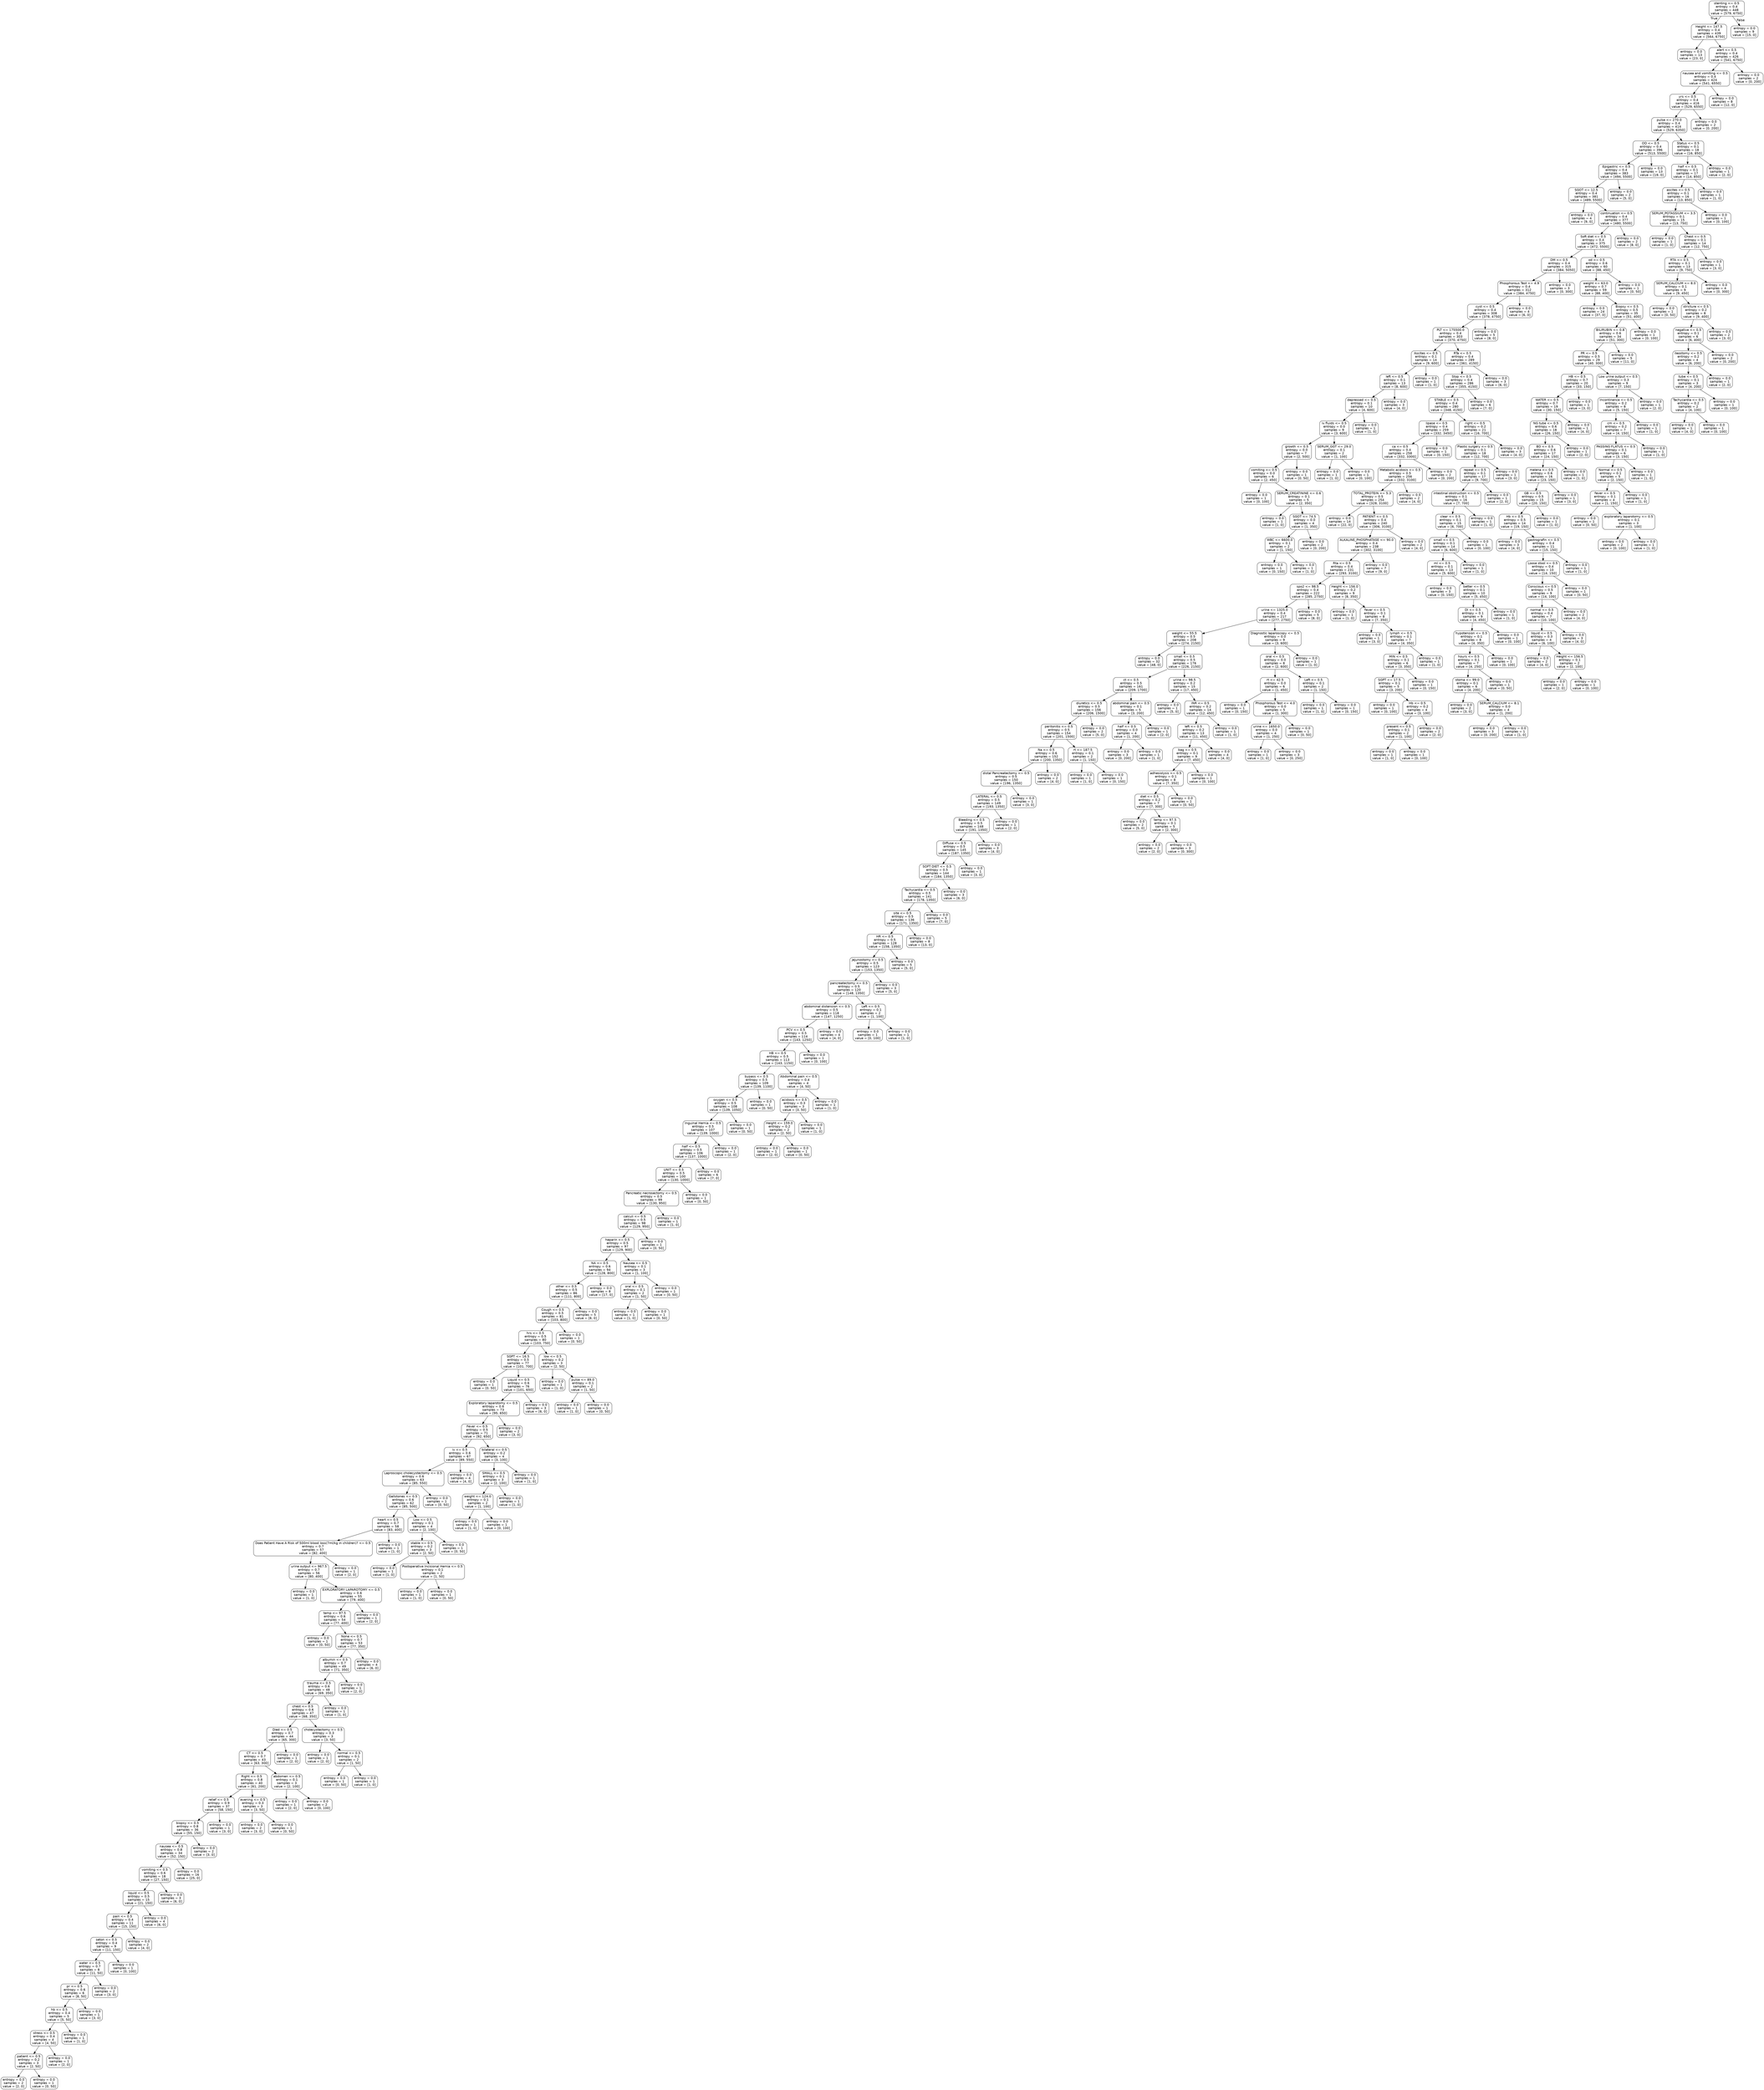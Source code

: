 digraph Tree {
node [shape=box, style="rounded", color="black", fontname=helvetica] ;
edge [fontname=helvetica] ;
0 [label="stenting <= 0.5\nentropy = 0.4\nsamples = 448\nvalue = [579, 6750]"] ;
1 [label="Height <= 147.5\nentropy = 0.4\nsamples = 439\nvalue = [564, 6750]"] ;
0 -> 1 [labeldistance=2.5, labelangle=45, headlabel="True"] ;
2 [label="entropy = 0.0\nsamples = 13\nvalue = [23, 0]"] ;
1 -> 2 ;
3 [label="alert <= 0.5\nentropy = 0.4\nsamples = 426\nvalue = [541, 6750]"] ;
1 -> 3 ;
4 [label="nausea and vomiting <= 0.5\nentropy = 0.4\nsamples = 424\nvalue = [541, 6550]"] ;
3 -> 4 ;
5 [label="yrs <= 0.5\nentropy = 0.4\nsamples = 416\nvalue = [529, 6550]"] ;
4 -> 5 ;
6 [label="pulse <= 270.0\nentropy = 0.4\nsamples = 414\nvalue = [529, 6350]"] ;
5 -> 6 ;
7 [label="OD <= 0.5\nentropy = 0.4\nsamples = 396\nvalue = [513, 5500]"] ;
6 -> 7 ;
8 [label="Epigastric <= 0.5\nentropy = 0.4\nsamples = 383\nvalue = [494, 5500]"] ;
7 -> 8 ;
9 [label="SGOT <= 12.5\nentropy = 0.4\nsamples = 381\nvalue = [489, 5500]"] ;
8 -> 9 ;
10 [label="entropy = 0.0\nsamples = 4\nvalue = [9, 0]"] ;
9 -> 10 ;
11 [label="continuation <= 0.5\nentropy = 0.4\nsamples = 377\nvalue = [480, 5500]"] ;
9 -> 11 ;
12 [label="Soft diet <= 0.5\nentropy = 0.4\nsamples = 375\nvalue = [472, 5500]"] ;
11 -> 12 ;
13 [label="DM <= 0.5\nentropy = 0.4\nsamples = 315\nvalue = [384, 5050]"] ;
12 -> 13 ;
14 [label="Phosphorous Test <= 4.9\nentropy = 0.4\nsamples = 312\nvalue = [384, 4750]"] ;
13 -> 14 ;
15 [label="cyst <= 0.5\nentropy = 0.4\nsamples = 308\nvalue = [378, 4750]"] ;
14 -> 15 ;
16 [label="PLT <= 175500.0\nentropy = 0.4\nsamples = 303\nvalue = [370, 4750]"] ;
15 -> 16 ;
17 [label="Ascites <= 0.5\nentropy = 0.1\nsamples = 14\nvalue = [9, 600]"] ;
16 -> 17 ;
18 [label="left <= 0.5\nentropy = 0.1\nsamples = 13\nvalue = [8, 600]"] ;
17 -> 18 ;
19 [label="depressed <= 0.5\nentropy = 0.1\nsamples = 10\nvalue = [4, 600]"] ;
18 -> 19 ;
20 [label="iv fluids <= 0.5\nentropy = 0.0\nsamples = 9\nvalue = [3, 600]"] ;
19 -> 20 ;
21 [label="growth <= 0.5\nentropy = 0.0\nsamples = 7\nvalue = [2, 500]"] ;
20 -> 21 ;
22 [label="vomiting <= 0.5\nentropy = 0.0\nsamples = 6\nvalue = [2, 450]"] ;
21 -> 22 ;
23 [label="entropy = 0.0\nsamples = 1\nvalue = [0, 100]"] ;
22 -> 23 ;
24 [label="SERUM_CREATININE <= 0.6\nentropy = 0.1\nsamples = 5\nvalue = [2, 350]"] ;
22 -> 24 ;
25 [label="entropy = 0.0\nsamples = 1\nvalue = [1, 0]"] ;
24 -> 25 ;
26 [label="SGOT <= 74.5\nentropy = 0.0\nsamples = 4\nvalue = [1, 350]"] ;
24 -> 26 ;
27 [label="WBC <= 6600.0\nentropy = 0.1\nsamples = 2\nvalue = [1, 150]"] ;
26 -> 27 ;
28 [label="entropy = 0.0\nsamples = 1\nvalue = [0, 150]"] ;
27 -> 28 ;
29 [label="entropy = 0.0\nsamples = 1\nvalue = [1, 0]"] ;
27 -> 29 ;
30 [label="entropy = 0.0\nsamples = 2\nvalue = [0, 200]"] ;
26 -> 30 ;
31 [label="entropy = 0.0\nsamples = 1\nvalue = [0, 50]"] ;
21 -> 31 ;
32 [label="SERUM_GGT <= 29.0\nentropy = 0.1\nsamples = 2\nvalue = [1, 100]"] ;
20 -> 32 ;
33 [label="entropy = 0.0\nsamples = 1\nvalue = [1, 0]"] ;
32 -> 33 ;
34 [label="entropy = 0.0\nsamples = 1\nvalue = [0, 100]"] ;
32 -> 34 ;
35 [label="entropy = 0.0\nsamples = 1\nvalue = [1, 0]"] ;
19 -> 35 ;
36 [label="entropy = 0.0\nsamples = 3\nvalue = [4, 0]"] ;
18 -> 36 ;
37 [label="entropy = 0.0\nsamples = 1\nvalue = [1, 0]"] ;
17 -> 37 ;
38 [label="RTa <= 0.5\nentropy = 0.4\nsamples = 289\nvalue = [361, 4150]"] ;
16 -> 38 ;
39 [label="Stop <= 0.5\nentropy = 0.4\nsamples = 286\nvalue = [355, 4150]"] ;
38 -> 39 ;
40 [label="STABLE <= 0.5\nentropy = 0.4\nsamples = 280\nvalue = [348, 4150]"] ;
39 -> 40 ;
41 [label="lipase <= 0.5\nentropy = 0.4\nsamples = 259\nvalue = [332, 3450]"] ;
40 -> 41 ;
42 [label="ca <= 0.5\nentropy = 0.4\nsamples = 258\nvalue = [332, 3300]"] ;
41 -> 42 ;
43 [label="Metabolic acidosis <= 0.5\nentropy = 0.5\nsamples = 256\nvalue = [332, 3100]"] ;
42 -> 43 ;
44 [label="TOTAL_PROTEIN <= 5.3\nentropy = 0.5\nsamples = 254\nvalue = [328, 3100]"] ;
43 -> 44 ;
45 [label="entropy = 0.0\nsamples = 14\nvalue = [22, 0]"] ;
44 -> 45 ;
46 [label="PATIENT <= 0.5\nentropy = 0.4\nsamples = 240\nvalue = [306, 3100]"] ;
44 -> 46 ;
47 [label="ALKALINE_PHOSPHATASE <= 90.0\nentropy = 0.4\nsamples = 238\nvalue = [302, 3100]"] ;
46 -> 47 ;
48 [label="Rta <= 0.5\nentropy = 0.4\nsamples = 231\nvalue = [293, 3100]"] ;
47 -> 48 ;
49 [label="spo2 <= 98.5\nentropy = 0.4\nsamples = 222\nvalue = [285, 2750]"] ;
48 -> 49 ;
50 [label="urine <= 1325.0\nentropy = 0.4\nsamples = 217\nvalue = [277, 2750]"] ;
49 -> 50 ;
51 [label="weight <= 55.5\nentropy = 0.5\nsamples = 208\nvalue = [274, 2150]"] ;
50 -> 51 ;
52 [label="entropy = 0.0\nsamples = 32\nvalue = [48, 0]"] ;
51 -> 52 ;
53 [label="small <= 0.5\nentropy = 0.5\nsamples = 176\nvalue = [226, 2150]"] ;
51 -> 53 ;
54 [label="ct <= 0.5\nentropy = 0.5\nsamples = 161\nvalue = [209, 1700]"] ;
53 -> 54 ;
55 [label="diuretics <= 0.5\nentropy = 0.5\nsamples = 156\nvalue = [206, 1500]"] ;
54 -> 55 ;
56 [label="peritonitis <= 0.5\nentropy = 0.5\nsamples = 154\nvalue = [201, 1500]"] ;
55 -> 56 ;
57 [label="Na <= 0.5\nentropy = 0.6\nsamples = 152\nvalue = [200, 1350]"] ;
56 -> 57 ;
58 [label="distal Pancreatectomy <= 0.5\nentropy = 0.5\nsamples = 150\nvalue = [196, 1350]"] ;
57 -> 58 ;
59 [label="LATERAL <= 0.5\nentropy = 0.5\nsamples = 149\nvalue = [193, 1350]"] ;
58 -> 59 ;
60 [label="Bleeding <= 0.5\nentropy = 0.5\nsamples = 148\nvalue = [191, 1350]"] ;
59 -> 60 ;
61 [label="Diffuse <= 0.5\nentropy = 0.5\nsamples = 145\nvalue = [187, 1350]"] ;
60 -> 61 ;
62 [label="SOFT DIET <= 0.5\nentropy = 0.5\nsamples = 144\nvalue = [184, 1350]"] ;
61 -> 62 ;
63 [label="Tachycardia <= 0.5\nentropy = 0.5\nsamples = 141\nvalue = [178, 1350]"] ;
62 -> 63 ;
64 [label="site <= 0.5\nentropy = 0.5\nsamples = 136\nvalue = [171, 1350]"] ;
63 -> 64 ;
65 [label="HR <= 0.5\nentropy = 0.5\nsamples = 128\nvalue = [158, 1350]"] ;
64 -> 65 ;
66 [label="jejunostomy <= 0.5\nentropy = 0.5\nsamples = 123\nvalue = [153, 1350]"] ;
65 -> 66 ;
67 [label="pancreatectomy <= 0.5\nentropy = 0.5\nsamples = 120\nvalue = [148, 1350]"] ;
66 -> 67 ;
68 [label="abdominal distension <= 0.5\nentropy = 0.5\nsamples = 118\nvalue = [147, 1250]"] ;
67 -> 68 ;
69 [label="PCV <= 0.5\nentropy = 0.5\nsamples = 114\nvalue = [143, 1250]"] ;
68 -> 69 ;
70 [label="HB <= 0.5\nentropy = 0.5\nsamples = 113\nvalue = [143, 1150]"] ;
69 -> 70 ;
71 [label="bypass <= 0.5\nentropy = 0.5\nsamples = 109\nvalue = [139, 1100]"] ;
70 -> 71 ;
72 [label="oxygen <= 0.5\nentropy = 0.5\nsamples = 108\nvalue = [139, 1050]"] ;
71 -> 72 ;
73 [label="Inguinal Hernia <= 0.5\nentropy = 0.5\nsamples = 107\nvalue = [139, 1000]"] ;
72 -> 73 ;
74 [label="half <= 0.5\nentropy = 0.5\nsamples = 106\nvalue = [137, 1000]"] ;
73 -> 74 ;
75 [label="UNIT <= 0.5\nentropy = 0.5\nsamples = 100\nvalue = [130, 1000]"] ;
74 -> 75 ;
76 [label="Pancreatic necrosectomy <= 0.5\nentropy = 0.5\nsamples = 99\nvalue = [130, 950]"] ;
75 -> 76 ;
77 [label="calculi <= 0.5\nentropy = 0.5\nsamples = 98\nvalue = [129, 950]"] ;
76 -> 77 ;
78 [label="heparin <= 0.5\nentropy = 0.5\nsamples = 97\nvalue = [129, 900]"] ;
77 -> 78 ;
79 [label="NA <= 0.5\nentropy = 0.6\nsamples = 94\nvalue = [128, 800]"] ;
78 -> 79 ;
80 [label="other <= 0.5\nentropy = 0.5\nsamples = 86\nvalue = [111, 800]"] ;
79 -> 80 ;
81 [label="Cough <= 0.5\nentropy = 0.5\nsamples = 81\nvalue = [103, 800]"] ;
80 -> 81 ;
82 [label="hrs <= 0.5\nentropy = 0.5\nsamples = 80\nvalue = [103, 750]"] ;
81 -> 82 ;
83 [label="SGPT <= 16.5\nentropy = 0.5\nsamples = 77\nvalue = [101, 700]"] ;
82 -> 83 ;
84 [label="entropy = 0.0\nsamples = 1\nvalue = [0, 50]"] ;
83 -> 84 ;
85 [label="Liquid <= 0.5\nentropy = 0.6\nsamples = 76\nvalue = [101, 650]"] ;
83 -> 85 ;
86 [label="Exploratory laparotomy <= 0.5\nentropy = 0.6\nsamples = 73\nvalue = [95, 650]"] ;
85 -> 86 ;
87 [label="Fever <= 0.5\nentropy = 0.5\nsamples = 71\nvalue = [92, 650]"] ;
86 -> 87 ;
88 [label="iv <= 0.5\nentropy = 0.6\nsamples = 67\nvalue = [89, 550]"] ;
87 -> 88 ;
89 [label="Laproscopic cholecystectomy <= 0.5\nentropy = 0.6\nsamples = 63\nvalue = [85, 550]"] ;
88 -> 89 ;
90 [label="Gallstones <= 0.5\nentropy = 0.6\nsamples = 62\nvalue = [85, 500]"] ;
89 -> 90 ;
91 [label="heart <= 0.5\nentropy = 0.7\nsamples = 58\nvalue = [83, 400]"] ;
90 -> 91 ;
92 [label="Does Patient Have A Risk of 500ml blood loss(7ml/kg in children)? <= 0.5\nentropy = 0.7\nsamples = 57\nvalue = [82, 400]"] ;
91 -> 92 ;
93 [label="urine output <= 967.5\nentropy = 0.7\nsamples = 56\nvalue = [80, 400]"] ;
92 -> 93 ;
94 [label="entropy = 0.0\nsamples = 1\nvalue = [1, 0]"] ;
93 -> 94 ;
95 [label="EXPLORATORY LAPAROTOMY <= 0.5\nentropy = 0.6\nsamples = 55\nvalue = [79, 400]"] ;
93 -> 95 ;
96 [label="temp <= 97.5\nentropy = 0.6\nsamples = 54\nvalue = [77, 400]"] ;
95 -> 96 ;
97 [label="entropy = 0.0\nsamples = 1\nvalue = [0, 50]"] ;
96 -> 97 ;
98 [label="None <= 0.5\nentropy = 0.7\nsamples = 53\nvalue = [77, 350]"] ;
96 -> 98 ;
99 [label="albumin <= 0.5\nentropy = 0.7\nsamples = 49\nvalue = [71, 350]"] ;
98 -> 99 ;
100 [label="trauma <= 0.5\nentropy = 0.6\nsamples = 48\nvalue = [69, 350]"] ;
99 -> 100 ;
101 [label="chest <= 0.5\nentropy = 0.6\nsamples = 47\nvalue = [68, 350]"] ;
100 -> 101 ;
102 [label="Died <= 0.5\nentropy = 0.7\nsamples = 44\nvalue = [65, 300]"] ;
101 -> 102 ;
103 [label="CT <= 0.5\nentropy = 0.7\nsamples = 43\nvalue = [63, 300]"] ;
102 -> 103 ;
104 [label="Right <= 0.5\nentropy = 0.8\nsamples = 40\nvalue = [61, 200]"] ;
103 -> 104 ;
105 [label="relief <= 0.5\nentropy = 0.9\nsamples = 37\nvalue = [58, 150]"] ;
104 -> 105 ;
106 [label="biopsy <= 0.5\nentropy = 0.8\nsamples = 36\nvalue = [55, 150]"] ;
105 -> 106 ;
107 [label="nausea <= 0.5\nentropy = 0.8\nsamples = 34\nvalue = [52, 150]"] ;
106 -> 107 ;
108 [label="vomiting <= 0.5\nentropy = 0.6\nsamples = 18\nvalue = [27, 150]"] ;
107 -> 108 ;
109 [label="liquid <= 0.5\nentropy = 0.5\nsamples = 15\nvalue = [21, 150]"] ;
108 -> 109 ;
110 [label="pain <= 0.5\nentropy = 0.4\nsamples = 11\nvalue = [15, 150]"] ;
109 -> 110 ;
111 [label="seton <= 0.5\nentropy = 0.4\nsamples = 9\nvalue = [11, 150]"] ;
110 -> 111 ;
112 [label="water <= 0.5\nentropy = 0.7\nsamples = 8\nvalue = [11, 50]"] ;
111 -> 112 ;
113 [label="pr <= 0.5\nentropy = 0.6\nsamples = 6\nvalue = [8, 50]"] ;
112 -> 113 ;
114 [label="hb <= 0.5\nentropy = 0.4\nsamples = 5\nvalue = [5, 50]"] ;
113 -> 114 ;
115 [label="stress <= 0.5\nentropy = 0.4\nsamples = 4\nvalue = [4, 50]"] ;
114 -> 115 ;
116 [label="patient <= 0.5\nentropy = 0.2\nsamples = 3\nvalue = [2, 50]"] ;
115 -> 116 ;
117 [label="entropy = 0.0\nsamples = 2\nvalue = [2, 0]"] ;
116 -> 117 ;
118 [label="entropy = 0.0\nsamples = 1\nvalue = [0, 50]"] ;
116 -> 118 ;
119 [label="entropy = 0.0\nsamples = 1\nvalue = [2, 0]"] ;
115 -> 119 ;
120 [label="entropy = 0.0\nsamples = 1\nvalue = [1, 0]"] ;
114 -> 120 ;
121 [label="entropy = 0.0\nsamples = 1\nvalue = [3, 0]"] ;
113 -> 121 ;
122 [label="entropy = 0.0\nsamples = 2\nvalue = [3, 0]"] ;
112 -> 122 ;
123 [label="entropy = 0.0\nsamples = 1\nvalue = [0, 100]"] ;
111 -> 123 ;
124 [label="entropy = 0.0\nsamples = 2\nvalue = [4, 0]"] ;
110 -> 124 ;
125 [label="entropy = 0.0\nsamples = 4\nvalue = [6, 0]"] ;
109 -> 125 ;
126 [label="entropy = 0.0\nsamples = 3\nvalue = [6, 0]"] ;
108 -> 126 ;
127 [label="entropy = 0.0\nsamples = 16\nvalue = [25, 0]"] ;
107 -> 127 ;
128 [label="entropy = 0.0\nsamples = 2\nvalue = [3, 0]"] ;
106 -> 128 ;
129 [label="entropy = 0.0\nsamples = 1\nvalue = [3, 0]"] ;
105 -> 129 ;
130 [label="evening <= 0.5\nentropy = 0.3\nsamples = 3\nvalue = [3, 50]"] ;
104 -> 130 ;
131 [label="entropy = 0.0\nsamples = 2\nvalue = [3, 0]"] ;
130 -> 131 ;
132 [label="entropy = 0.0\nsamples = 1\nvalue = [0, 50]"] ;
130 -> 132 ;
133 [label="abdomen <= 0.5\nentropy = 0.1\nsamples = 3\nvalue = [2, 100]"] ;
103 -> 133 ;
134 [label="entropy = 0.0\nsamples = 1\nvalue = [2, 0]"] ;
133 -> 134 ;
135 [label="entropy = 0.0\nsamples = 2\nvalue = [0, 100]"] ;
133 -> 135 ;
136 [label="entropy = 0.0\nsamples = 1\nvalue = [2, 0]"] ;
102 -> 136 ;
137 [label="cholecystectomy <= 0.5\nentropy = 0.3\nsamples = 3\nvalue = [3, 50]"] ;
101 -> 137 ;
138 [label="entropy = 0.0\nsamples = 1\nvalue = [2, 0]"] ;
137 -> 138 ;
139 [label="normal <= 0.5\nentropy = 0.1\nsamples = 2\nvalue = [1, 50]"] ;
137 -> 139 ;
140 [label="entropy = 0.0\nsamples = 1\nvalue = [0, 50]"] ;
139 -> 140 ;
141 [label="entropy = 0.0\nsamples = 1\nvalue = [1, 0]"] ;
139 -> 141 ;
142 [label="entropy = 0.0\nsamples = 1\nvalue = [1, 0]"] ;
100 -> 142 ;
143 [label="entropy = 0.0\nsamples = 1\nvalue = [2, 0]"] ;
99 -> 143 ;
144 [label="entropy = 0.0\nsamples = 4\nvalue = [6, 0]"] ;
98 -> 144 ;
145 [label="entropy = 0.0\nsamples = 1\nvalue = [2, 0]"] ;
95 -> 145 ;
146 [label="entropy = 0.0\nsamples = 1\nvalue = [2, 0]"] ;
92 -> 146 ;
147 [label="entropy = 0.0\nsamples = 1\nvalue = [1, 0]"] ;
91 -> 147 ;
148 [label="Low <= 0.5\nentropy = 0.1\nsamples = 4\nvalue = [2, 100]"] ;
90 -> 148 ;
149 [label="stable <= 0.5\nentropy = 0.2\nsamples = 3\nvalue = [2, 50]"] ;
148 -> 149 ;
150 [label="entropy = 0.0\nsamples = 1\nvalue = [1, 0]"] ;
149 -> 150 ;
151 [label="Postoperative Incisional Hernia <= 0.5\nentropy = 0.1\nsamples = 2\nvalue = [1, 50]"] ;
149 -> 151 ;
152 [label="entropy = 0.0\nsamples = 1\nvalue = [1, 0]"] ;
151 -> 152 ;
153 [label="entropy = 0.0\nsamples = 1\nvalue = [0, 50]"] ;
151 -> 153 ;
154 [label="entropy = 0.0\nsamples = 1\nvalue = [0, 50]"] ;
148 -> 154 ;
155 [label="entropy = 0.0\nsamples = 1\nvalue = [0, 50]"] ;
89 -> 155 ;
156 [label="entropy = 0.0\nsamples = 4\nvalue = [4, 0]"] ;
88 -> 156 ;
157 [label="bilateral <= 0.5\nentropy = 0.2\nsamples = 4\nvalue = [3, 100]"] ;
87 -> 157 ;
158 [label="SMALL <= 0.5\nentropy = 0.1\nsamples = 3\nvalue = [2, 100]"] ;
157 -> 158 ;
159 [label="weight <= 124.0\nentropy = 0.1\nsamples = 2\nvalue = [1, 100]"] ;
158 -> 159 ;
160 [label="entropy = 0.0\nsamples = 1\nvalue = [1, 0]"] ;
159 -> 160 ;
161 [label="entropy = 0.0\nsamples = 1\nvalue = [0, 100]"] ;
159 -> 161 ;
162 [label="entropy = 0.0\nsamples = 1\nvalue = [1, 0]"] ;
158 -> 162 ;
163 [label="entropy = 0.0\nsamples = 1\nvalue = [1, 0]"] ;
157 -> 163 ;
164 [label="entropy = 0.0\nsamples = 2\nvalue = [3, 0]"] ;
86 -> 164 ;
165 [label="entropy = 0.0\nsamples = 3\nvalue = [6, 0]"] ;
85 -> 165 ;
166 [label="low <= 0.5\nentropy = 0.2\nsamples = 3\nvalue = [2, 50]"] ;
82 -> 166 ;
167 [label="entropy = 0.0\nsamples = 1\nvalue = [1, 0]"] ;
166 -> 167 ;
168 [label="pulse <= 89.0\nentropy = 0.1\nsamples = 2\nvalue = [1, 50]"] ;
166 -> 168 ;
169 [label="entropy = 0.0\nsamples = 1\nvalue = [1, 0]"] ;
168 -> 169 ;
170 [label="entropy = 0.0\nsamples = 1\nvalue = [0, 50]"] ;
168 -> 170 ;
171 [label="entropy = 0.0\nsamples = 1\nvalue = [0, 50]"] ;
81 -> 171 ;
172 [label="entropy = 0.0\nsamples = 5\nvalue = [8, 0]"] ;
80 -> 172 ;
173 [label="entropy = 0.0\nsamples = 8\nvalue = [17, 0]"] ;
79 -> 173 ;
174 [label="Nausea <= 0.5\nentropy = 0.1\nsamples = 3\nvalue = [1, 100]"] ;
78 -> 174 ;
175 [label="oral <= 0.5\nentropy = 0.1\nsamples = 2\nvalue = [1, 50]"] ;
174 -> 175 ;
176 [label="entropy = 0.0\nsamples = 1\nvalue = [1, 0]"] ;
175 -> 176 ;
177 [label="entropy = 0.0\nsamples = 1\nvalue = [0, 50]"] ;
175 -> 177 ;
178 [label="entropy = 0.0\nsamples = 1\nvalue = [0, 50]"] ;
174 -> 178 ;
179 [label="entropy = 0.0\nsamples = 1\nvalue = [0, 50]"] ;
77 -> 179 ;
180 [label="entropy = 0.0\nsamples = 1\nvalue = [1, 0]"] ;
76 -> 180 ;
181 [label="entropy = 0.0\nsamples = 1\nvalue = [0, 50]"] ;
75 -> 181 ;
182 [label="entropy = 0.0\nsamples = 6\nvalue = [7, 0]"] ;
74 -> 182 ;
183 [label="entropy = 0.0\nsamples = 1\nvalue = [2, 0]"] ;
73 -> 183 ;
184 [label="entropy = 0.0\nsamples = 1\nvalue = [0, 50]"] ;
72 -> 184 ;
185 [label="entropy = 0.0\nsamples = 1\nvalue = [0, 50]"] ;
71 -> 185 ;
186 [label="Abdominal pain <= 0.5\nentropy = 0.4\nsamples = 4\nvalue = [4, 50]"] ;
70 -> 186 ;
187 [label="acidosis <= 0.5\nentropy = 0.3\nsamples = 3\nvalue = [3, 50]"] ;
186 -> 187 ;
188 [label="Height <= 159.0\nentropy = 0.2\nsamples = 2\nvalue = [2, 50]"] ;
187 -> 188 ;
189 [label="entropy = 0.0\nsamples = 1\nvalue = [2, 0]"] ;
188 -> 189 ;
190 [label="entropy = 0.0\nsamples = 1\nvalue = [0, 50]"] ;
188 -> 190 ;
191 [label="entropy = 0.0\nsamples = 1\nvalue = [1, 0]"] ;
187 -> 191 ;
192 [label="entropy = 0.0\nsamples = 1\nvalue = [1, 0]"] ;
186 -> 192 ;
193 [label="entropy = 0.0\nsamples = 1\nvalue = [0, 100]"] ;
69 -> 193 ;
194 [label="entropy = 0.0\nsamples = 4\nvalue = [4, 0]"] ;
68 -> 194 ;
195 [label="Left <= 0.5\nentropy = 0.1\nsamples = 2\nvalue = [1, 100]"] ;
67 -> 195 ;
196 [label="entropy = 0.0\nsamples = 1\nvalue = [0, 100]"] ;
195 -> 196 ;
197 [label="entropy = 0.0\nsamples = 1\nvalue = [1, 0]"] ;
195 -> 197 ;
198 [label="entropy = 0.0\nsamples = 3\nvalue = [5, 0]"] ;
66 -> 198 ;
199 [label="entropy = 0.0\nsamples = 5\nvalue = [5, 0]"] ;
65 -> 199 ;
200 [label="entropy = 0.0\nsamples = 8\nvalue = [13, 0]"] ;
64 -> 200 ;
201 [label="entropy = 0.0\nsamples = 5\nvalue = [7, 0]"] ;
63 -> 201 ;
202 [label="entropy = 0.0\nsamples = 3\nvalue = [6, 0]"] ;
62 -> 202 ;
203 [label="entropy = 0.0\nsamples = 1\nvalue = [3, 0]"] ;
61 -> 203 ;
204 [label="entropy = 0.0\nsamples = 3\nvalue = [4, 0]"] ;
60 -> 204 ;
205 [label="entropy = 0.0\nsamples = 1\nvalue = [2, 0]"] ;
59 -> 205 ;
206 [label="entropy = 0.0\nsamples = 1\nvalue = [3, 0]"] ;
58 -> 206 ;
207 [label="entropy = 0.0\nsamples = 2\nvalue = [4, 0]"] ;
57 -> 207 ;
208 [label="rt <= 187.5\nentropy = 0.1\nsamples = 2\nvalue = [1, 150]"] ;
56 -> 208 ;
209 [label="entropy = 0.0\nsamples = 1\nvalue = [1, 0]"] ;
208 -> 209 ;
210 [label="entropy = 0.0\nsamples = 1\nvalue = [0, 150]"] ;
208 -> 210 ;
211 [label="entropy = 0.0\nsamples = 2\nvalue = [5, 0]"] ;
55 -> 211 ;
212 [label="abdominal pain <= 0.5\nentropy = 0.1\nsamples = 5\nvalue = [3, 200]"] ;
54 -> 212 ;
213 [label="half <= 0.5\nentropy = 0.0\nsamples = 4\nvalue = [1, 200]"] ;
212 -> 213 ;
214 [label="entropy = 0.0\nsamples = 3\nvalue = [0, 200]"] ;
213 -> 214 ;
215 [label="entropy = 0.0\nsamples = 1\nvalue = [1, 0]"] ;
213 -> 215 ;
216 [label="entropy = 0.0\nsamples = 1\nvalue = [2, 0]"] ;
212 -> 216 ;
217 [label="urine <= 98.5\nentropy = 0.2\nsamples = 15\nvalue = [17, 450]"] ;
53 -> 217 ;
218 [label="entropy = 0.0\nsamples = 1\nvalue = [5, 0]"] ;
217 -> 218 ;
219 [label="INR <= 0.5\nentropy = 0.2\nsamples = 14\nvalue = [12, 450]"] ;
217 -> 219 ;
220 [label="left <= 0.5\nentropy = 0.2\nsamples = 13\nvalue = [11, 450]"] ;
219 -> 220 ;
221 [label="bag <= 0.5\nentropy = 0.1\nsamples = 9\nvalue = [7, 450]"] ;
220 -> 221 ;
222 [label="adhesiolysis <= 0.5\nentropy = 0.1\nsamples = 8\nvalue = [7, 350]"] ;
221 -> 222 ;
223 [label="diet <= 0.5\nentropy = 0.2\nsamples = 7\nvalue = [7, 300]"] ;
222 -> 223 ;
224 [label="entropy = 0.0\nsamples = 2\nvalue = [5, 0]"] ;
223 -> 224 ;
225 [label="temp <= 97.5\nentropy = 0.1\nsamples = 5\nvalue = [2, 300]"] ;
223 -> 225 ;
226 [label="entropy = 0.0\nsamples = 2\nvalue = [2, 0]"] ;
225 -> 226 ;
227 [label="entropy = 0.0\nsamples = 3\nvalue = [0, 300]"] ;
225 -> 227 ;
228 [label="entropy = 0.0\nsamples = 1\nvalue = [0, 50]"] ;
222 -> 228 ;
229 [label="entropy = 0.0\nsamples = 1\nvalue = [0, 100]"] ;
221 -> 229 ;
230 [label="entropy = 0.0\nsamples = 4\nvalue = [4, 0]"] ;
220 -> 230 ;
231 [label="entropy = 0.0\nsamples = 1\nvalue = [1, 0]"] ;
219 -> 231 ;
232 [label="Diagnostic laparoscopy <= 0.5\nentropy = 0.0\nsamples = 9\nvalue = [3, 600]"] ;
50 -> 232 ;
233 [label="oral <= 0.5\nentropy = 0.0\nsamples = 8\nvalue = [2, 600]"] ;
232 -> 233 ;
234 [label="rt <= 42.5\nentropy = 0.0\nsamples = 6\nvalue = [1, 450]"] ;
233 -> 234 ;
235 [label="entropy = 0.0\nsamples = 1\nvalue = [0, 150]"] ;
234 -> 235 ;
236 [label="Phosphorous Test <= 4.0\nentropy = 0.0\nsamples = 5\nvalue = [1, 300]"] ;
234 -> 236 ;
237 [label="urine <= 1650.0\nentropy = 0.0\nsamples = 4\nvalue = [1, 250]"] ;
236 -> 237 ;
238 [label="entropy = 0.0\nsamples = 1\nvalue = [1, 0]"] ;
237 -> 238 ;
239 [label="entropy = 0.0\nsamples = 3\nvalue = [0, 250]"] ;
237 -> 239 ;
240 [label="entropy = 0.0\nsamples = 1\nvalue = [0, 50]"] ;
236 -> 240 ;
241 [label="Left <= 0.5\nentropy = 0.1\nsamples = 2\nvalue = [1, 150]"] ;
233 -> 241 ;
242 [label="entropy = 0.0\nsamples = 1\nvalue = [1, 0]"] ;
241 -> 242 ;
243 [label="entropy = 0.0\nsamples = 1\nvalue = [0, 150]"] ;
241 -> 243 ;
244 [label="entropy = 0.0\nsamples = 1\nvalue = [1, 0]"] ;
232 -> 244 ;
245 [label="entropy = 0.0\nsamples = 5\nvalue = [8, 0]"] ;
49 -> 245 ;
246 [label="Height <= 156.0\nentropy = 0.2\nsamples = 9\nvalue = [8, 350]"] ;
48 -> 246 ;
247 [label="entropy = 0.0\nsamples = 1\nvalue = [1, 0]"] ;
246 -> 247 ;
248 [label="fever <= 0.5\nentropy = 0.1\nsamples = 8\nvalue = [7, 350]"] ;
246 -> 248 ;
249 [label="entropy = 0.0\nsamples = 1\nvalue = [3, 0]"] ;
248 -> 249 ;
250 [label="lymph <= 0.5\nentropy = 0.1\nsamples = 7\nvalue = [4, 350]"] ;
248 -> 250 ;
251 [label="MIN <= 0.5\nentropy = 0.1\nsamples = 6\nvalue = [3, 350]"] ;
250 -> 251 ;
252 [label="SGPT <= 17.5\nentropy = 0.1\nsamples = 5\nvalue = [3, 200]"] ;
251 -> 252 ;
253 [label="entropy = 0.0\nsamples = 1\nvalue = [0, 100]"] ;
252 -> 253 ;
254 [label="Hb <= 0.5\nentropy = 0.2\nsamples = 4\nvalue = [3, 100]"] ;
252 -> 254 ;
255 [label="present <= 0.5\nentropy = 0.1\nsamples = 2\nvalue = [1, 100]"] ;
254 -> 255 ;
256 [label="entropy = 0.0\nsamples = 1\nvalue = [1, 0]"] ;
255 -> 256 ;
257 [label="entropy = 0.0\nsamples = 1\nvalue = [0, 100]"] ;
255 -> 257 ;
258 [label="entropy = 0.0\nsamples = 2\nvalue = [2, 0]"] ;
254 -> 258 ;
259 [label="entropy = 0.0\nsamples = 1\nvalue = [0, 150]"] ;
251 -> 259 ;
260 [label="entropy = 0.0\nsamples = 1\nvalue = [1, 0]"] ;
250 -> 260 ;
261 [label="entropy = 0.0\nsamples = 7\nvalue = [9, 0]"] ;
47 -> 261 ;
262 [label="entropy = 0.0\nsamples = 2\nvalue = [4, 0]"] ;
46 -> 262 ;
263 [label="entropy = 0.0\nsamples = 2\nvalue = [4, 0]"] ;
43 -> 263 ;
264 [label="entropy = 0.0\nsamples = 2\nvalue = [0, 200]"] ;
42 -> 264 ;
265 [label="entropy = 0.0\nsamples = 1\nvalue = [0, 150]"] ;
41 -> 265 ;
266 [label="right <= 0.5\nentropy = 0.2\nsamples = 21\nvalue = [16, 700]"] ;
40 -> 266 ;
267 [label="Plastic surgery <= 0.5\nentropy = 0.1\nsamples = 18\nvalue = [12, 700]"] ;
266 -> 267 ;
268 [label="repeat <= 0.5\nentropy = 0.1\nsamples = 17\nvalue = [9, 700]"] ;
267 -> 268 ;
269 [label="intestinal obstruction <= 0.5\nentropy = 0.1\nsamples = 16\nvalue = [7, 700]"] ;
268 -> 269 ;
270 [label="clear <= 0.5\nentropy = 0.1\nsamples = 15\nvalue = [6, 700]"] ;
269 -> 270 ;
271 [label="small <= 0.5\nentropy = 0.1\nsamples = 14\nvalue = [6, 600]"] ;
270 -> 271 ;
272 [label="ml <= 0.5\nentropy = 0.1\nsamples = 13\nvalue = [5, 600]"] ;
271 -> 272 ;
273 [label="entropy = 0.0\nsamples = 3\nvalue = [0, 150]"] ;
272 -> 273 ;
274 [label="better <= 0.5\nentropy = 0.1\nsamples = 10\nvalue = [5, 450]"] ;
272 -> 274 ;
275 [label="DI <= 0.5\nentropy = 0.1\nsamples = 9\nvalue = [4, 450]"] ;
274 -> 275 ;
276 [label="hypotension <= 0.5\nentropy = 0.1\nsamples = 8\nvalue = [4, 350]"] ;
275 -> 276 ;
277 [label="hours <= 0.5\nentropy = 0.1\nsamples = 7\nvalue = [4, 250]"] ;
276 -> 277 ;
278 [label="stoma <= 99.0\nentropy = 0.1\nsamples = 6\nvalue = [4, 200]"] ;
277 -> 278 ;
279 [label="entropy = 0.0\nsamples = 2\nvalue = [3, 0]"] ;
278 -> 279 ;
280 [label="SERUM_CALCIUM <= 8.1\nentropy = 0.0\nsamples = 4\nvalue = [1, 200]"] ;
278 -> 280 ;
281 [label="entropy = 0.0\nsamples = 3\nvalue = [0, 200]"] ;
280 -> 281 ;
282 [label="entropy = 0.0\nsamples = 1\nvalue = [1, 0]"] ;
280 -> 282 ;
283 [label="entropy = 0.0\nsamples = 1\nvalue = [0, 50]"] ;
277 -> 283 ;
284 [label="entropy = 0.0\nsamples = 1\nvalue = [0, 100]"] ;
276 -> 284 ;
285 [label="entropy = 0.0\nsamples = 1\nvalue = [0, 100]"] ;
275 -> 285 ;
286 [label="entropy = 0.0\nsamples = 1\nvalue = [1, 0]"] ;
274 -> 286 ;
287 [label="entropy = 0.0\nsamples = 1\nvalue = [1, 0]"] ;
271 -> 287 ;
288 [label="entropy = 0.0\nsamples = 1\nvalue = [0, 100]"] ;
270 -> 288 ;
289 [label="entropy = 0.0\nsamples = 1\nvalue = [1, 0]"] ;
269 -> 289 ;
290 [label="entropy = 0.0\nsamples = 1\nvalue = [2, 0]"] ;
268 -> 290 ;
291 [label="entropy = 0.0\nsamples = 1\nvalue = [3, 0]"] ;
267 -> 291 ;
292 [label="entropy = 0.0\nsamples = 3\nvalue = [4, 0]"] ;
266 -> 292 ;
293 [label="entropy = 0.0\nsamples = 6\nvalue = [7, 0]"] ;
39 -> 293 ;
294 [label="entropy = 0.0\nsamples = 3\nvalue = [6, 0]"] ;
38 -> 294 ;
295 [label="entropy = 0.0\nsamples = 5\nvalue = [8, 0]"] ;
15 -> 295 ;
296 [label="entropy = 0.0\nsamples = 4\nvalue = [6, 0]"] ;
14 -> 296 ;
297 [label="entropy = 0.0\nsamples = 3\nvalue = [0, 300]"] ;
13 -> 297 ;
298 [label="od <= 0.5\nentropy = 0.6\nsamples = 60\nvalue = [88, 450]"] ;
12 -> 298 ;
299 [label="weight <= 63.0\nentropy = 0.7\nsamples = 59\nvalue = [88, 400]"] ;
298 -> 299 ;
300 [label="entropy = 0.0\nsamples = 24\nvalue = [37, 0]"] ;
299 -> 300 ;
301 [label="Biopsy <= 0.5\nentropy = 0.5\nsamples = 35\nvalue = [51, 400]"] ;
299 -> 301 ;
302 [label="BILIRUBIN <= 0.8\nentropy = 0.6\nsamples = 34\nvalue = [51, 300]"] ;
301 -> 302 ;
303 [label="PR <= 0.5\nentropy = 0.5\nsamples = 29\nvalue = [40, 300]"] ;
302 -> 303 ;
304 [label="HB <= 0.5\nentropy = 0.7\nsamples = 20\nvalue = [33, 150]"] ;
303 -> 304 ;
305 [label="WATER <= 0.5\nentropy = 0.7\nsamples = 19\nvalue = [30, 150]"] ;
304 -> 305 ;
306 [label="NG tube <= 0.5\nentropy = 0.6\nsamples = 18\nvalue = [26, 150]"] ;
305 -> 306 ;
307 [label="BD <= 0.5\nentropy = 0.6\nsamples = 17\nvalue = [24, 150]"] ;
306 -> 307 ;
308 [label="melena <= 0.5\nentropy = 0.6\nsamples = 16\nvalue = [23, 150]"] ;
307 -> 308 ;
309 [label="GB <= 0.5\nentropy = 0.5\nsamples = 15\nvalue = [20, 150]"] ;
308 -> 309 ;
310 [label="Hb <= 0.5\nentropy = 0.5\nsamples = 14\nvalue = [19, 150]"] ;
309 -> 310 ;
311 [label="entropy = 0.0\nsamples = 3\nvalue = [4, 0]"] ;
310 -> 311 ;
312 [label="gastrografin <= 0.5\nentropy = 0.4\nsamples = 11\nvalue = [15, 150]"] ;
310 -> 312 ;
313 [label="Loose stool <= 0.5\nentropy = 0.4\nsamples = 10\nvalue = [14, 150]"] ;
312 -> 313 ;
314 [label="Conscious <= 0.5\nentropy = 0.5\nsamples = 9\nvalue = [14, 100]"] ;
313 -> 314 ;
315 [label="normal <= 0.5\nentropy = 0.4\nsamples = 7\nvalue = [10, 100]"] ;
314 -> 315 ;
316 [label="liquid <= 0.5\nentropy = 0.3\nsamples = 4\nvalue = [6, 100]"] ;
315 -> 316 ;
317 [label="entropy = 0.0\nsamples = 2\nvalue = [4, 0]"] ;
316 -> 317 ;
318 [label="Height <= 156.5\nentropy = 0.1\nsamples = 2\nvalue = [2, 100]"] ;
316 -> 318 ;
319 [label="entropy = 0.0\nsamples = 1\nvalue = [2, 0]"] ;
318 -> 319 ;
320 [label="entropy = 0.0\nsamples = 1\nvalue = [0, 100]"] ;
318 -> 320 ;
321 [label="entropy = 0.0\nsamples = 3\nvalue = [4, 0]"] ;
315 -> 321 ;
322 [label="entropy = 0.0\nsamples = 2\nvalue = [4, 0]"] ;
314 -> 322 ;
323 [label="entropy = 0.0\nsamples = 1\nvalue = [0, 50]"] ;
313 -> 323 ;
324 [label="entropy = 0.0\nsamples = 1\nvalue = [1, 0]"] ;
312 -> 324 ;
325 [label="entropy = 0.0\nsamples = 1\nvalue = [1, 0]"] ;
309 -> 325 ;
326 [label="entropy = 0.0\nsamples = 1\nvalue = [3, 0]"] ;
308 -> 326 ;
327 [label="entropy = 0.0\nsamples = 1\nvalue = [1, 0]"] ;
307 -> 327 ;
328 [label="entropy = 0.0\nsamples = 1\nvalue = [2, 0]"] ;
306 -> 328 ;
329 [label="entropy = 0.0\nsamples = 1\nvalue = [4, 0]"] ;
305 -> 329 ;
330 [label="entropy = 0.0\nsamples = 1\nvalue = [3, 0]"] ;
304 -> 330 ;
331 [label="Low urine output <= 0.5\nentropy = 0.3\nsamples = 9\nvalue = [7, 150]"] ;
303 -> 331 ;
332 [label="Incontinence <= 0.5\nentropy = 0.2\nsamples = 8\nvalue = [5, 150]"] ;
331 -> 332 ;
333 [label="cm <= 0.5\nentropy = 0.2\nsamples = 7\nvalue = [4, 150]"] ;
332 -> 333 ;
334 [label="PASSING FLATUS <= 0.5\nentropy = 0.1\nsamples = 6\nvalue = [3, 150]"] ;
333 -> 334 ;
335 [label="Normal <= 0.5\nentropy = 0.1\nsamples = 5\nvalue = [2, 150]"] ;
334 -> 335 ;
336 [label="fever <= 0.5\nentropy = 0.1\nsamples = 4\nvalue = [1, 150]"] ;
335 -> 336 ;
337 [label="entropy = 0.0\nsamples = 1\nvalue = [0, 50]"] ;
336 -> 337 ;
338 [label="exploratory laparotomy <= 0.5\nentropy = 0.1\nsamples = 3\nvalue = [1, 100]"] ;
336 -> 338 ;
339 [label="entropy = 0.0\nsamples = 2\nvalue = [0, 100]"] ;
338 -> 339 ;
340 [label="entropy = 0.0\nsamples = 1\nvalue = [1, 0]"] ;
338 -> 340 ;
341 [label="entropy = 0.0\nsamples = 1\nvalue = [1, 0]"] ;
335 -> 341 ;
342 [label="entropy = 0.0\nsamples = 1\nvalue = [1, 0]"] ;
334 -> 342 ;
343 [label="entropy = 0.0\nsamples = 1\nvalue = [1, 0]"] ;
333 -> 343 ;
344 [label="entropy = 0.0\nsamples = 1\nvalue = [1, 0]"] ;
332 -> 344 ;
345 [label="entropy = 0.0\nsamples = 1\nvalue = [2, 0]"] ;
331 -> 345 ;
346 [label="entropy = 0.0\nsamples = 5\nvalue = [11, 0]"] ;
302 -> 346 ;
347 [label="entropy = 0.0\nsamples = 1\nvalue = [0, 100]"] ;
301 -> 347 ;
348 [label="entropy = 0.0\nsamples = 1\nvalue = [0, 50]"] ;
298 -> 348 ;
349 [label="entropy = 0.0\nsamples = 2\nvalue = [8, 0]"] ;
11 -> 349 ;
350 [label="entropy = 0.0\nsamples = 2\nvalue = [5, 0]"] ;
8 -> 350 ;
351 [label="entropy = 0.0\nsamples = 13\nvalue = [19, 0]"] ;
7 -> 351 ;
352 [label="Status <= 0.5\nentropy = 0.1\nsamples = 18\nvalue = [16, 850]"] ;
6 -> 352 ;
353 [label="half <= 0.5\nentropy = 0.1\nsamples = 17\nvalue = [14, 850]"] ;
352 -> 353 ;
354 [label="ascites <= 0.5\nentropy = 0.1\nsamples = 16\nvalue = [13, 850]"] ;
353 -> 354 ;
355 [label="SERUM_POTASSIUM <= 3.5\nentropy = 0.1\nsamples = 15\nvalue = [13, 750]"] ;
354 -> 355 ;
356 [label="entropy = 0.0\nsamples = 1\nvalue = [1, 0]"] ;
355 -> 356 ;
357 [label="Chest <= 0.5\nentropy = 0.1\nsamples = 14\nvalue = [12, 750]"] ;
355 -> 357 ;
358 [label="RTA <= 0.5\nentropy = 0.1\nsamples = 13\nvalue = [9, 750]"] ;
357 -> 358 ;
359 [label="SERUM_CALCIUM <= 8.0\nentropy = 0.1\nsamples = 9\nvalue = [9, 450]"] ;
358 -> 359 ;
360 [label="entropy = 0.0\nsamples = 1\nvalue = [0, 50]"] ;
359 -> 360 ;
361 [label="stricture <= 0.5\nentropy = 0.2\nsamples = 8\nvalue = [9, 400]"] ;
359 -> 361 ;
362 [label="negative <= 0.5\nentropy = 0.1\nsamples = 6\nvalue = [6, 400]"] ;
361 -> 362 ;
363 [label="ileostomy <= 0.5\nentropy = 0.2\nsamples = 4\nvalue = [6, 200]"] ;
362 -> 363 ;
364 [label="tube <= 0.5\nentropy = 0.1\nsamples = 3\nvalue = [4, 200]"] ;
363 -> 364 ;
365 [label="Tachycardia <= 0.5\nentropy = 0.2\nsamples = 2\nvalue = [4, 100]"] ;
364 -> 365 ;
366 [label="entropy = 0.0\nsamples = 1\nvalue = [4, 0]"] ;
365 -> 366 ;
367 [label="entropy = 0.0\nsamples = 1\nvalue = [0, 100]"] ;
365 -> 367 ;
368 [label="entropy = 0.0\nsamples = 1\nvalue = [0, 100]"] ;
364 -> 368 ;
369 [label="entropy = 0.0\nsamples = 1\nvalue = [2, 0]"] ;
363 -> 369 ;
370 [label="entropy = 0.0\nsamples = 2\nvalue = [0, 200]"] ;
362 -> 370 ;
371 [label="entropy = 0.0\nsamples = 2\nvalue = [3, 0]"] ;
361 -> 371 ;
372 [label="entropy = 0.0\nsamples = 4\nvalue = [0, 300]"] ;
358 -> 372 ;
373 [label="entropy = 0.0\nsamples = 1\nvalue = [3, 0]"] ;
357 -> 373 ;
374 [label="entropy = 0.0\nsamples = 1\nvalue = [0, 100]"] ;
354 -> 374 ;
375 [label="entropy = 0.0\nsamples = 1\nvalue = [1, 0]"] ;
353 -> 375 ;
376 [label="entropy = 0.0\nsamples = 1\nvalue = [2, 0]"] ;
352 -> 376 ;
377 [label="entropy = 0.0\nsamples = 2\nvalue = [0, 200]"] ;
5 -> 377 ;
378 [label="entropy = 0.0\nsamples = 8\nvalue = [12, 0]"] ;
4 -> 378 ;
379 [label="entropy = 0.0\nsamples = 2\nvalue = [0, 200]"] ;
3 -> 379 ;
380 [label="entropy = 0.0\nsamples = 9\nvalue = [15, 0]"] ;
0 -> 380 [labeldistance=2.5, labelangle=-45, headlabel="False"] ;
}